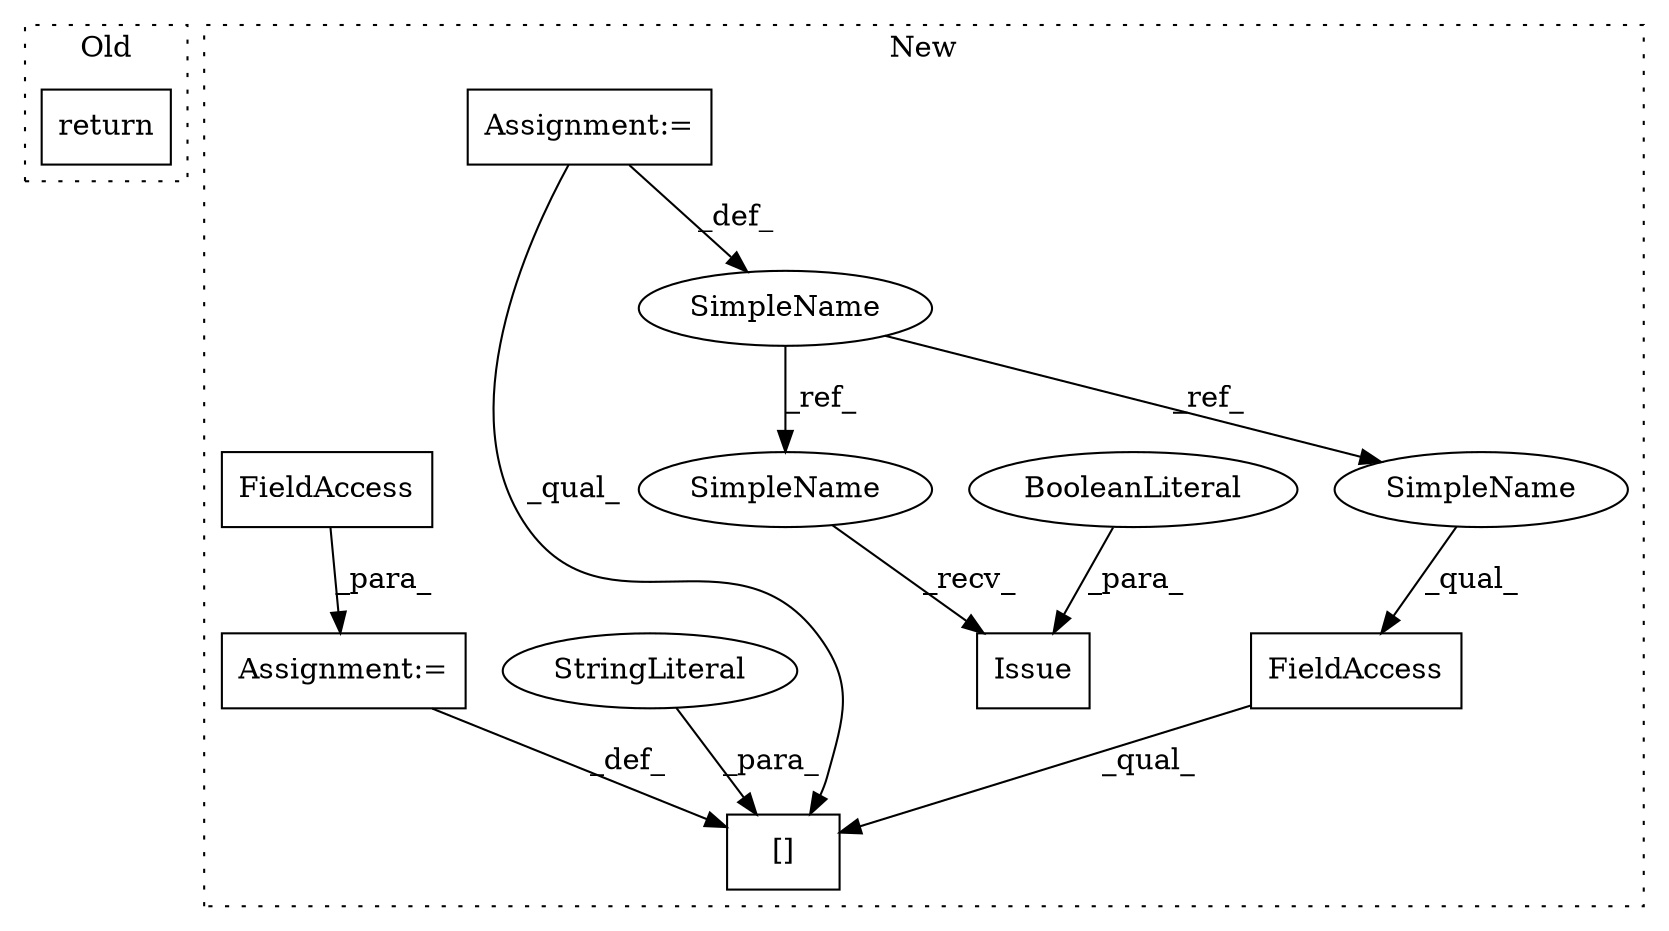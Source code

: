 digraph G {
subgraph cluster0 {
1 [label="return" a="41" s="7733" l="7" shape="box"];
label = "Old";
style="dotted";
}
subgraph cluster1 {
2 [label="Issue" a="32" s="5140,5150" l="6,1" shape="box"];
3 [label="Assignment:=" a="7" s="4999" l="1" shape="box"];
4 [label="BooleanLiteral" a="9" s="5146" l="4" shape="ellipse"];
5 [label="FieldAccess" a="22" s="5058" l="13" shape="box"];
6 [label="[]" a="2" s="5058,5076" l="14,1" shape="box"];
7 [label="SimpleName" a="42" s="4992" l="7" shape="ellipse"];
8 [label="StringLiteral" a="45" s="5072" l="4" shape="ellipse"];
9 [label="Assignment:=" a="7" s="5077" l="1" shape="box"];
10 [label="FieldAccess" a="22" s="5078" l="7" shape="box"];
11 [label="SimpleName" a="42" s="5058" l="7" shape="ellipse"];
12 [label="SimpleName" a="42" s="5132" l="7" shape="ellipse"];
label = "New";
style="dotted";
}
3 -> 7 [label="_def_"];
3 -> 6 [label="_qual_"];
4 -> 2 [label="_para_"];
5 -> 6 [label="_qual_"];
7 -> 12 [label="_ref_"];
7 -> 11 [label="_ref_"];
8 -> 6 [label="_para_"];
9 -> 6 [label="_def_"];
10 -> 9 [label="_para_"];
11 -> 5 [label="_qual_"];
12 -> 2 [label="_recv_"];
}